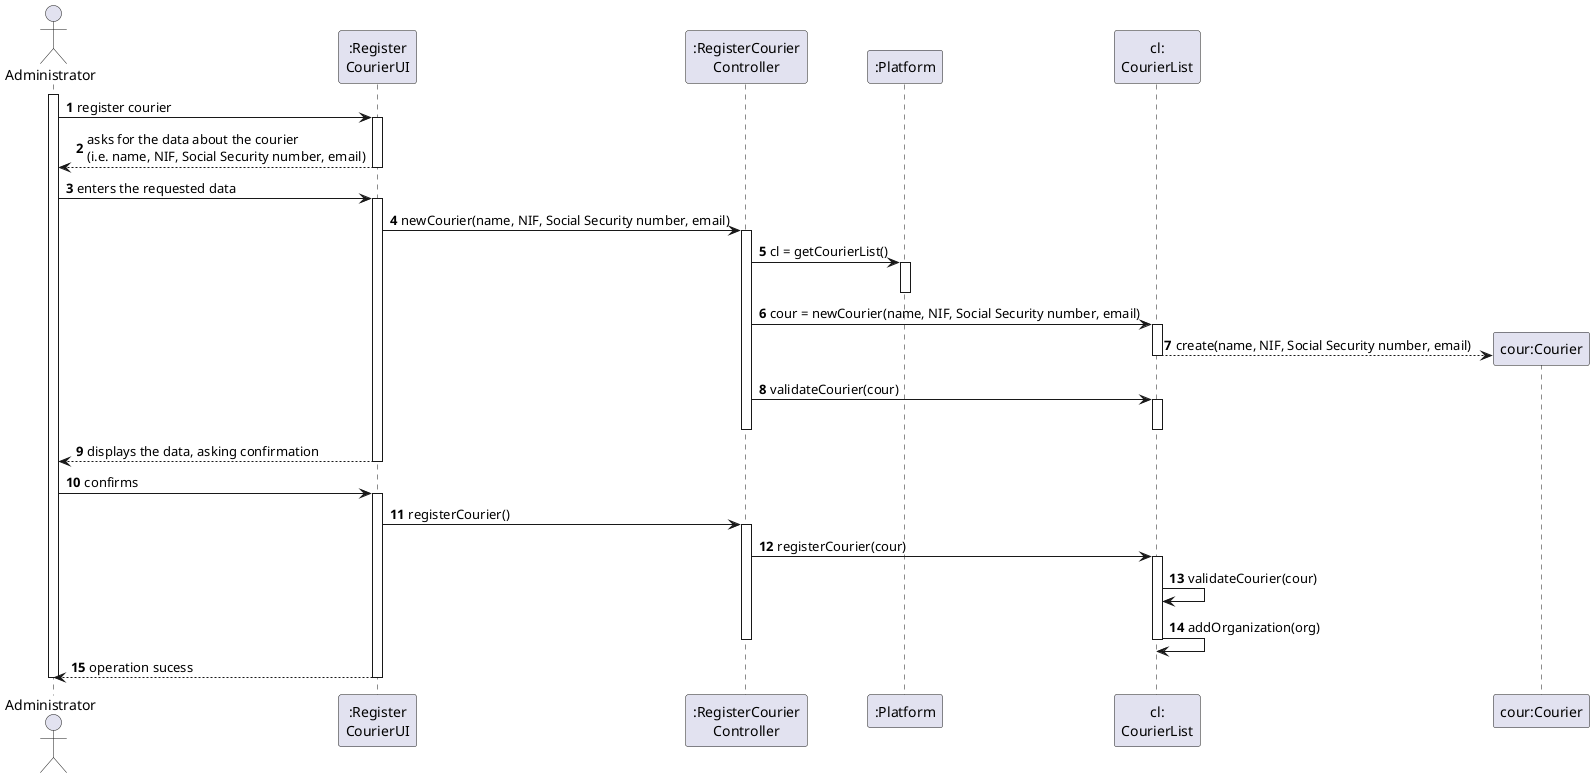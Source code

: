 @startuml
autonumber

actor "Administrator" as UNR
participant ":Register\nCourierUI" as UI
participant ":RegisterCourier\nController" as CTRL
participant ":Platform" as PLAT
participant "cl:\nCourierList" as COURL
participant "cour:Courier" as COUR

activate UNR
UNR -> UI : register courier
activate UI
UI --> UNR : asks for the data about the courier\n(i.e. name, NIF, Social Security number, email)
deactivate UI

UNR -> UI : enters the requested data
activate UI

UI -> CTRL : newCourier(name, NIF, Social Security number, email)
activate CTRL

CTRL -> PLAT: cl = getCourierList()
activate PLAT
deactivate PLAT

CTRL -> COURL: cour = newCourier(name, NIF, Social Security number, email)
activate COURL



COURL --> COUR ** : create(name, NIF, Social Security number, email)
deactivate COURL

CTRL -> COURL : validateCourier(cour)
activate COURL
deactivate COURL

deactivate CTRL
UI --> UNR : displays the data, asking confirmation
deactivate UI

UNR -> UI : confirms
activate UI

UI -> CTRL: registerCourier()
activate CTRL
CTRL -> COURL: registerCourier(cour)
activate COURL

COURL -> COURL: validateCourier(cour)
COURL -> COURL: addOrganization(org)
deactivate COURL

deactivate CTRL
UI --> UNR : operation sucess
deactivate UI

deactivate UNR
@enduml
